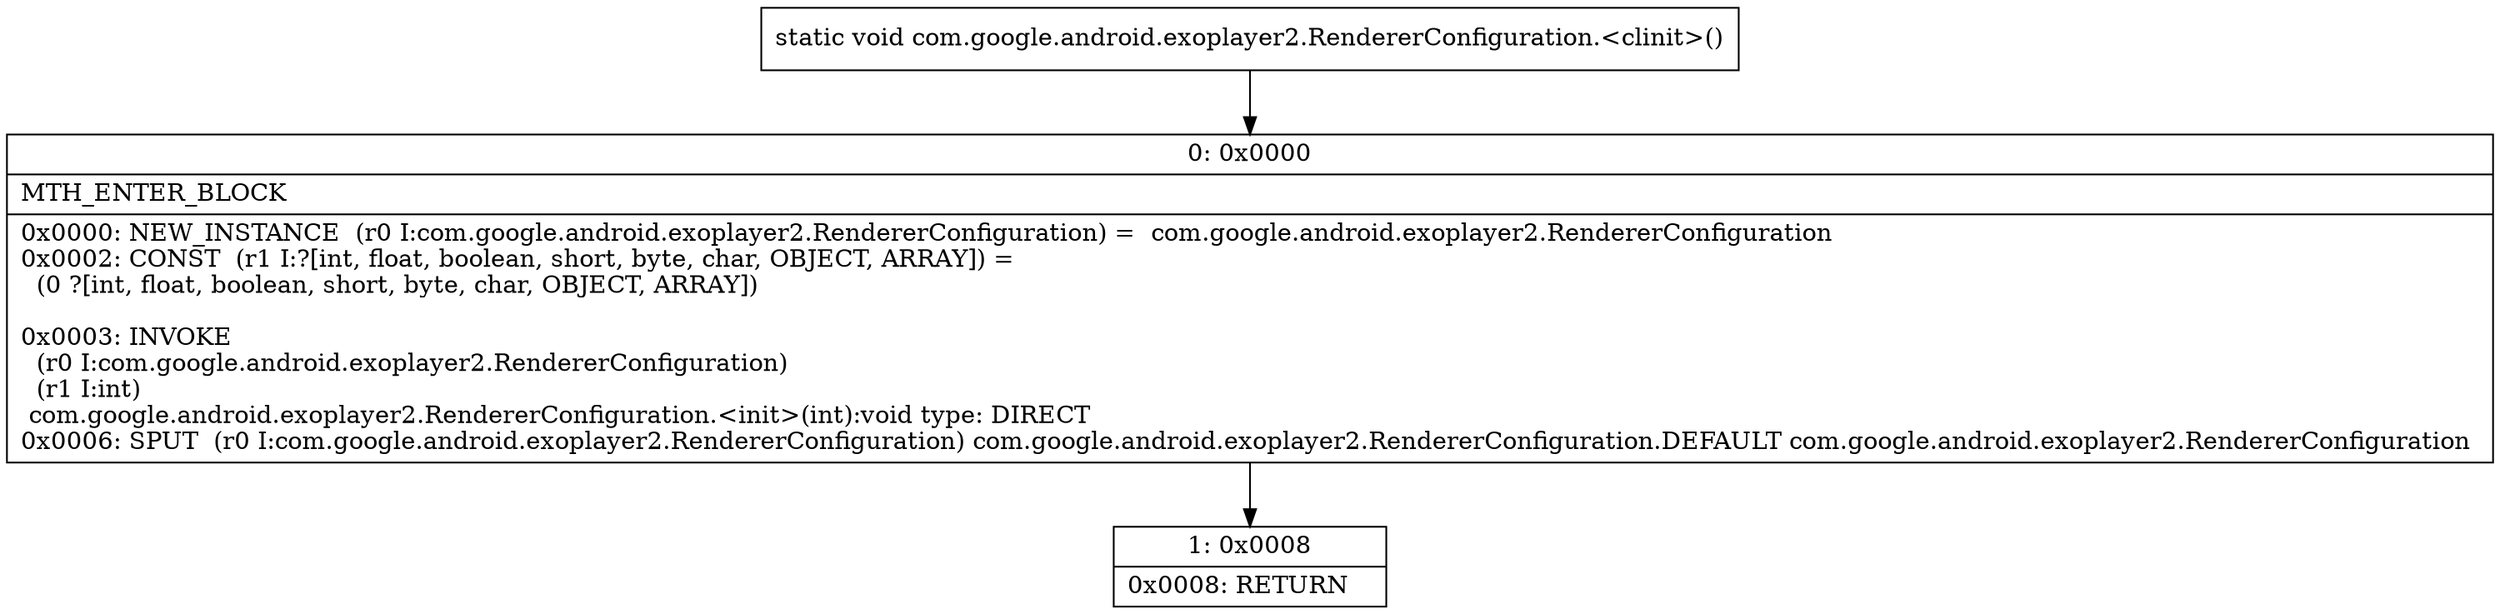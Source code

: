 digraph "CFG forcom.google.android.exoplayer2.RendererConfiguration.\<clinit\>()V" {
Node_0 [shape=record,label="{0\:\ 0x0000|MTH_ENTER_BLOCK\l|0x0000: NEW_INSTANCE  (r0 I:com.google.android.exoplayer2.RendererConfiguration) =  com.google.android.exoplayer2.RendererConfiguration \l0x0002: CONST  (r1 I:?[int, float, boolean, short, byte, char, OBJECT, ARRAY]) = \l  (0 ?[int, float, boolean, short, byte, char, OBJECT, ARRAY])\l \l0x0003: INVOKE  \l  (r0 I:com.google.android.exoplayer2.RendererConfiguration)\l  (r1 I:int)\l com.google.android.exoplayer2.RendererConfiguration.\<init\>(int):void type: DIRECT \l0x0006: SPUT  (r0 I:com.google.android.exoplayer2.RendererConfiguration) com.google.android.exoplayer2.RendererConfiguration.DEFAULT com.google.android.exoplayer2.RendererConfiguration \l}"];
Node_1 [shape=record,label="{1\:\ 0x0008|0x0008: RETURN   \l}"];
MethodNode[shape=record,label="{static void com.google.android.exoplayer2.RendererConfiguration.\<clinit\>() }"];
MethodNode -> Node_0;
Node_0 -> Node_1;
}

